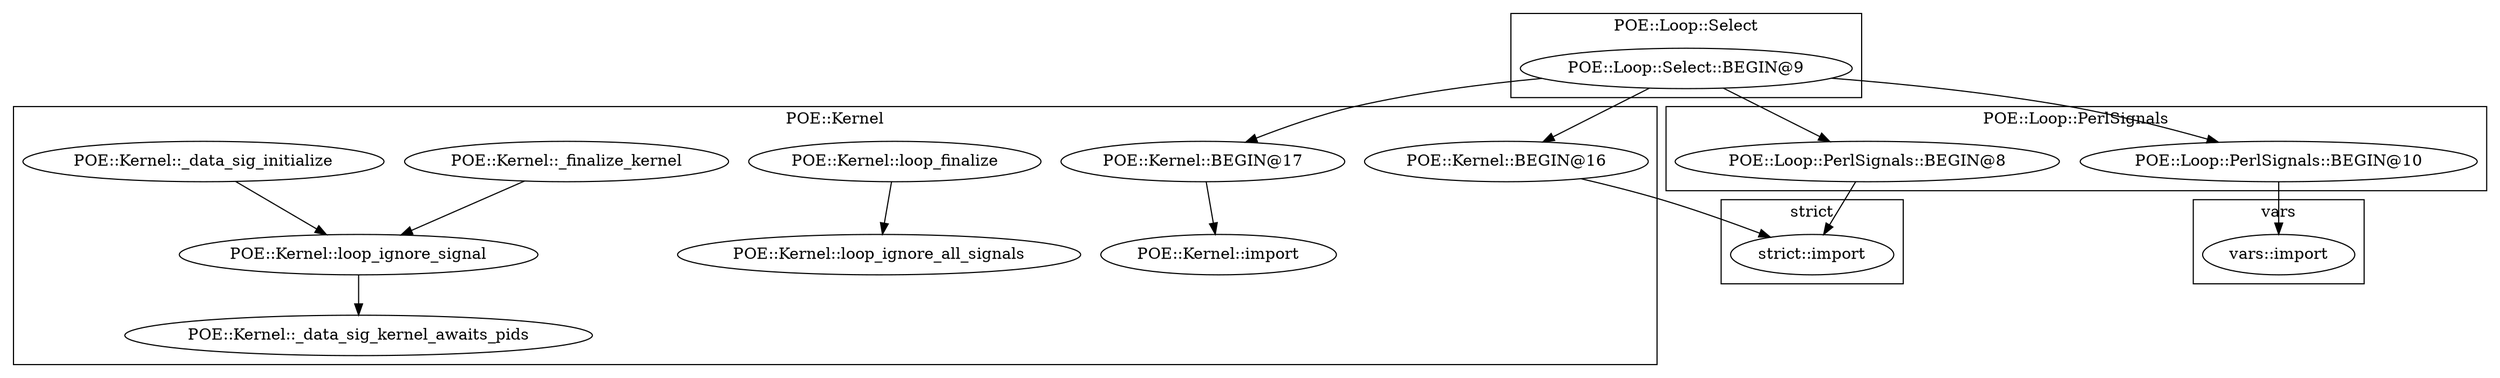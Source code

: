 digraph {
graph [overlap=false]
subgraph cluster_strict {
	label="strict";
	"strict::import";
}
subgraph cluster_POE_Kernel {
	label="POE::Kernel";
	"POE::Kernel::import";
	"POE::Kernel::BEGIN@16";
	"POE::Kernel::_finalize_kernel";
	"POE::Kernel::loop_finalize";
	"POE::Kernel::_data_sig_initialize";
	"POE::Kernel::_data_sig_kernel_awaits_pids";
	"POE::Kernel::loop_ignore_all_signals";
	"POE::Kernel::loop_ignore_signal";
	"POE::Kernel::BEGIN@17";
}
subgraph cluster_vars {
	label="vars";
	"vars::import";
}
subgraph cluster_POE_Loop_PerlSignals {
	label="POE::Loop::PerlSignals";
	"POE::Loop::PerlSignals::BEGIN@10";
	"POE::Loop::PerlSignals::BEGIN@8";
}
subgraph cluster_POE_Loop_Select {
	label="POE::Loop::Select";
	"POE::Loop::Select::BEGIN@9";
}
"POE::Loop::Select::BEGIN@9" -> "POE::Loop::PerlSignals::BEGIN@8";
"POE::Loop::Select::BEGIN@9" -> "POE::Kernel::BEGIN@17";
"POE::Loop::Select::BEGIN@9" -> "POE::Kernel::BEGIN@16";
"POE::Kernel::_data_sig_initialize" -> "POE::Kernel::loop_ignore_signal";
"POE::Kernel::_finalize_kernel" -> "POE::Kernel::loop_ignore_signal";
"POE::Kernel::BEGIN@17" -> "POE::Kernel::import";
"POE::Loop::Select::BEGIN@9" -> "POE::Loop::PerlSignals::BEGIN@10";
"POE::Kernel::loop_finalize" -> "POE::Kernel::loop_ignore_all_signals";
"POE::Loop::PerlSignals::BEGIN@8" -> "strict::import";
"POE::Kernel::BEGIN@16" -> "strict::import";
"POE::Loop::PerlSignals::BEGIN@10" -> "vars::import";
"POE::Kernel::loop_ignore_signal" -> "POE::Kernel::_data_sig_kernel_awaits_pids";
}
